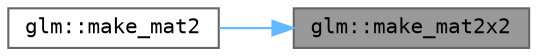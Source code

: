 digraph "glm::make_mat2x2"
{
 // LATEX_PDF_SIZE
  bgcolor="transparent";
  edge [fontname=Terminal,fontsize=10,labelfontname=Helvetica,labelfontsize=10];
  node [fontname=Terminal,fontsize=10,shape=box,height=0.2,width=0.4];
  rankdir="RL";
  Node1 [label="glm::make_mat2x2",height=0.2,width=0.4,color="gray40", fillcolor="grey60", style="filled", fontcolor="black",tooltip=" "];
  Node1 -> Node2 [dir="back",color="steelblue1",style="solid"];
  Node2 [label="glm::make_mat2",height=0.2,width=0.4,color="grey40", fillcolor="white", style="filled",URL="$group__gtc__type__ptr.html#gac642b04d8cd9bcd53ceddd316a0ffbd8",tooltip=" "];
}
